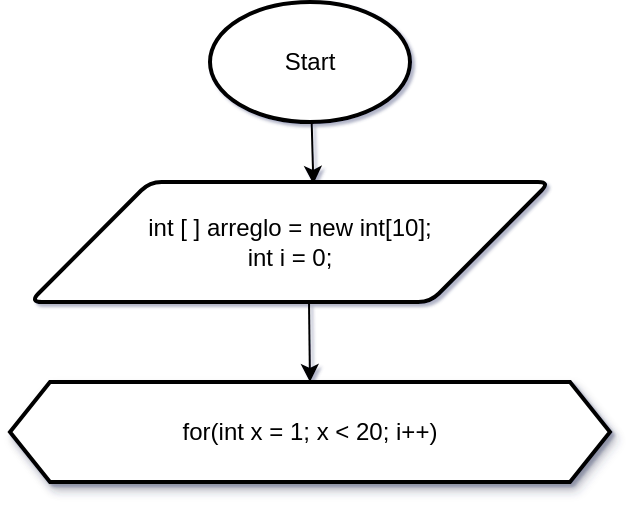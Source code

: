 <mxfile>
    <diagram id="6mQ_ADOAQ1k1-LOWOxSz" name="Page-1">
        <mxGraphModel dx="449" dy="356" grid="1" gridSize="10" guides="1" tooltips="1" connect="1" arrows="1" fold="1" page="1" pageScale="1" pageWidth="850" pageHeight="1100" math="0" shadow="1">
            <root>
                <mxCell id="0"/>
                <mxCell id="1" parent="0"/>
                <mxCell id="3" value="Start" style="strokeWidth=2;html=1;shape=mxgraph.flowchart.start_1;whiteSpace=wrap;" vertex="1" parent="1">
                    <mxGeometry x="340" y="30" width="100" height="60" as="geometry"/>
                </mxCell>
                <mxCell id="4" value="int [ ] arreglo = new int[10];&lt;div&gt;int i = 0;&lt;/div&gt;" style="shape=parallelogram;html=1;strokeWidth=2;perimeter=parallelogramPerimeter;whiteSpace=wrap;rounded=1;arcSize=12;size=0.23;" vertex="1" parent="1">
                    <mxGeometry x="250" y="120" width="260" height="60" as="geometry"/>
                </mxCell>
                <mxCell id="5" style="edgeStyle=none;html=1;entryX=0.545;entryY=0.016;entryDx=0;entryDy=0;entryPerimeter=0;" edge="1" parent="1" source="3" target="4">
                    <mxGeometry relative="1" as="geometry"/>
                </mxCell>
                <mxCell id="6" value="for(int x = 1; x &amp;lt; 20; i++)" style="shape=hexagon;perimeter=hexagonPerimeter2;whiteSpace=wrap;html=1;fixedSize=1;strokeWidth=2;textShadow=0;shadow=1;" vertex="1" parent="1">
                    <mxGeometry x="240" y="220" width="300" height="50" as="geometry"/>
                </mxCell>
                <mxCell id="8" style="edgeStyle=none;html=1;entryX=0.5;entryY=0;entryDx=0;entryDy=0;" edge="1" parent="1" target="6">
                    <mxGeometry relative="1" as="geometry">
                        <mxPoint x="389.5" y="180" as="sourcePoint"/>
                        <mxPoint x="390.5" y="211" as="targetPoint"/>
                    </mxGeometry>
                </mxCell>
            </root>
        </mxGraphModel>
    </diagram>
</mxfile>